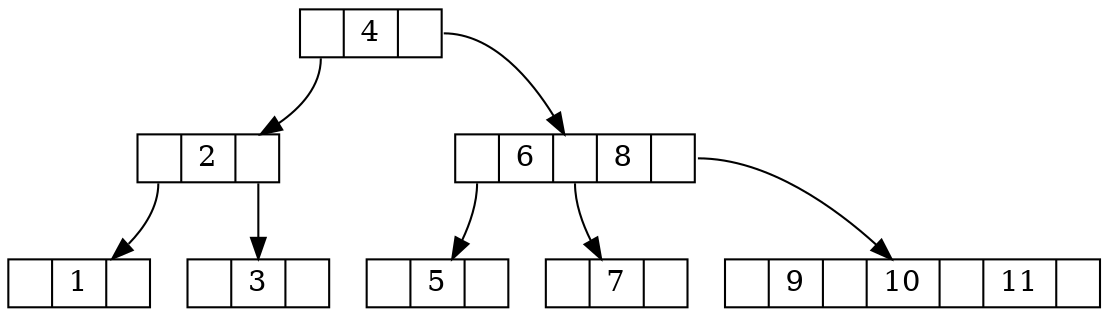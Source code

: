 digraph g {
node [shape = record,height=.1];
node0[label = "<f0> |4|<f1>"];
node1[label = "<f0> |2|<f1>"];
node2[label = "<f0> |1|<f1>"];
"node1":f0 -> "node2"
node3[label = "<f0> |3|<f1>"];
"node1":f1 -> "node3"
"node0":f0 -> "node1"
node4[label = "<f0> |6|<f1> |8|<f2>"];
node5[label = "<f0> |5|<f1>"];
"node4":f0 -> "node5"
node6[label = "<f0> |7|<f1>"];
"node4":f1 -> "node6"
node7[label = "<f0> |9|<f1> |10|<f2> |11|<f3>"];
"node4":f2 -> "node7"
"node0":f1 -> "node4"

}
